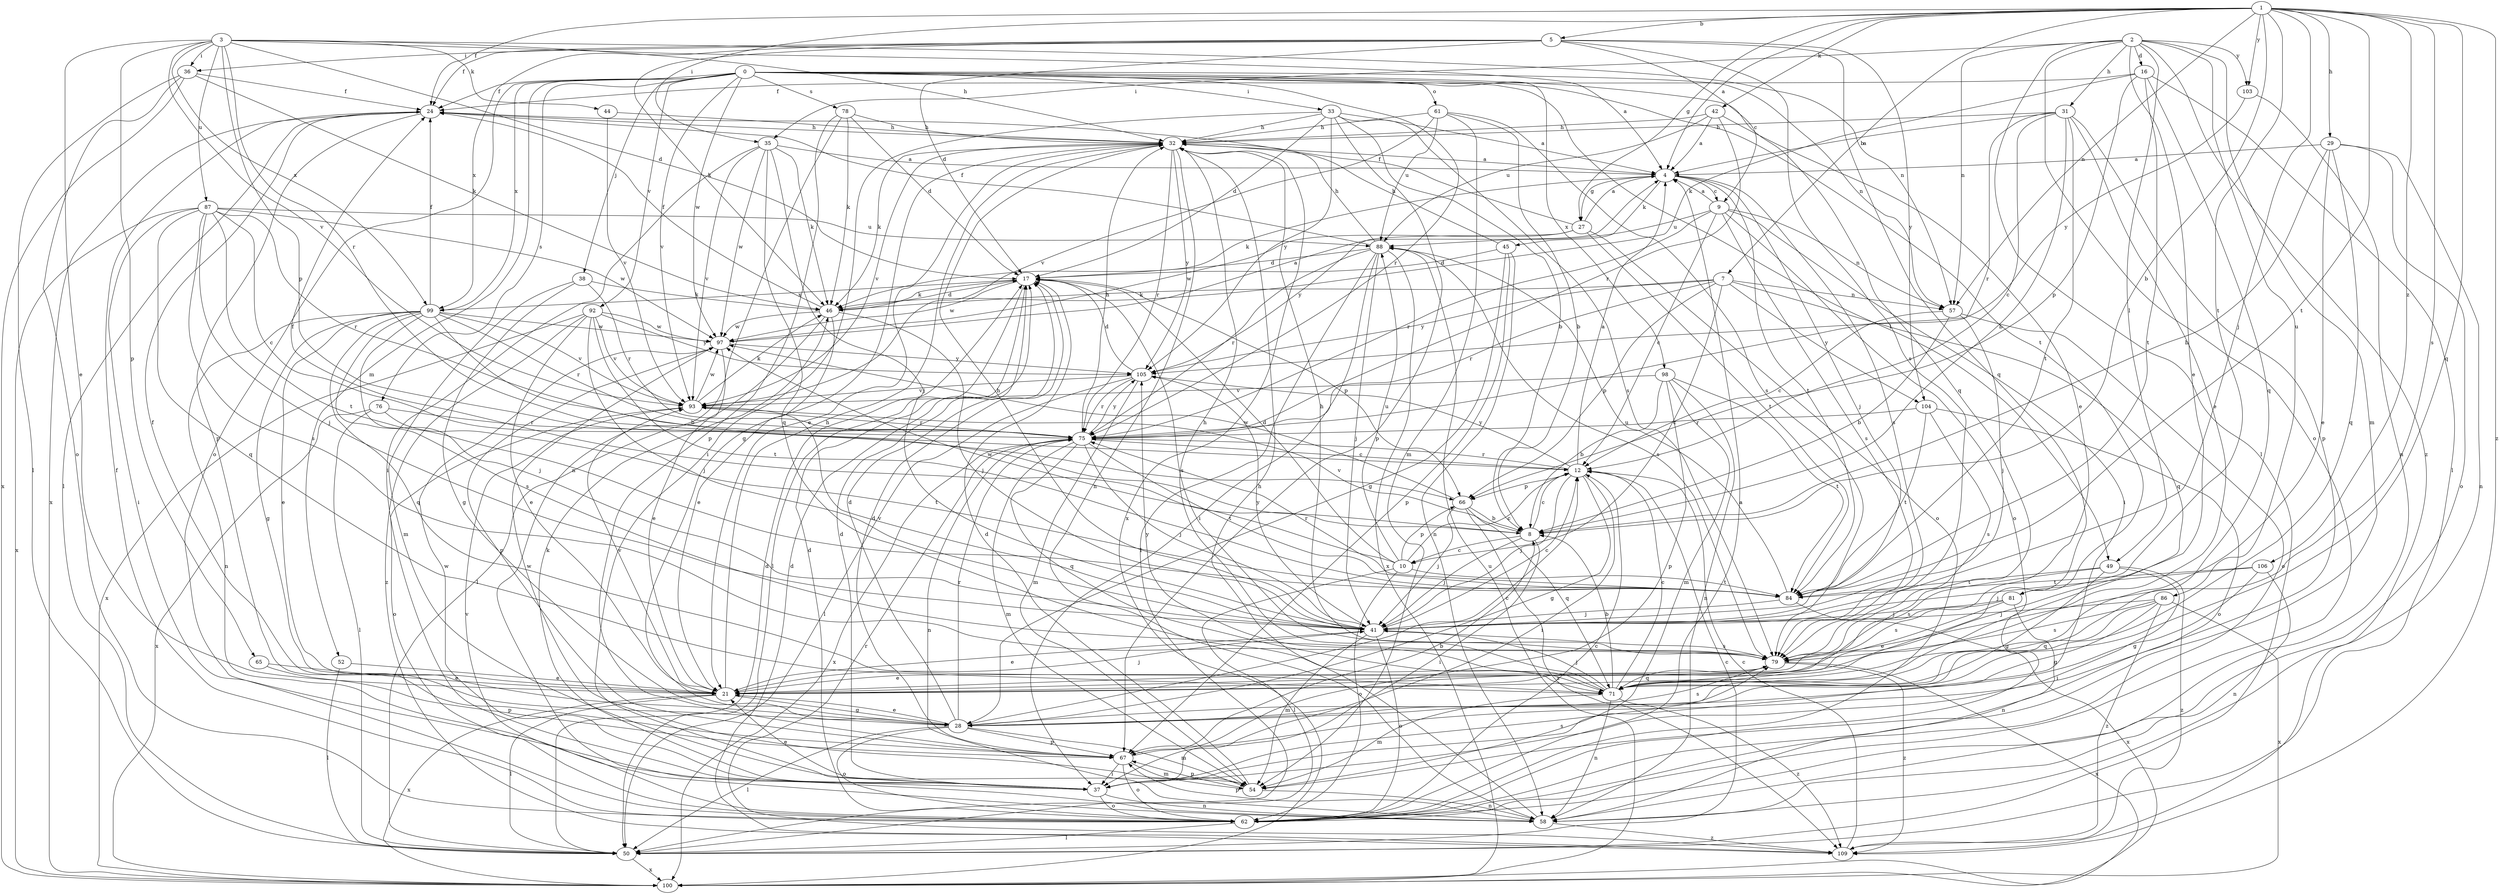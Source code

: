 strict digraph  {
0;
1;
2;
3;
4;
5;
7;
8;
9;
10;
12;
16;
17;
21;
24;
27;
28;
29;
31;
32;
33;
35;
36;
37;
38;
41;
42;
44;
45;
46;
49;
50;
52;
54;
57;
58;
61;
62;
65;
66;
67;
71;
75;
76;
78;
79;
81;
84;
86;
87;
88;
92;
93;
97;
98;
99;
100;
103;
104;
105;
106;
109;
0 -> 24  [label=f];
0 -> 33  [label=i];
0 -> 38  [label=j];
0 -> 49  [label=l];
0 -> 52  [label=m];
0 -> 57  [label=n];
0 -> 61  [label=o];
0 -> 62  [label=o];
0 -> 71  [label=q];
0 -> 75  [label=r];
0 -> 76  [label=s];
0 -> 78  [label=s];
0 -> 81  [label=t];
0 -> 92  [label=v];
0 -> 93  [label=v];
0 -> 97  [label=w];
0 -> 98  [label=x];
0 -> 99  [label=x];
1 -> 4  [label=a];
1 -> 5  [label=b];
1 -> 7  [label=b];
1 -> 8  [label=b];
1 -> 24  [label=f];
1 -> 27  [label=g];
1 -> 29  [label=h];
1 -> 35  [label=i];
1 -> 41  [label=j];
1 -> 42  [label=k];
1 -> 57  [label=n];
1 -> 71  [label=q];
1 -> 79  [label=s];
1 -> 81  [label=t];
1 -> 84  [label=t];
1 -> 103  [label=y];
1 -> 106  [label=z];
1 -> 109  [label=z];
2 -> 16  [label=d];
2 -> 21  [label=e];
2 -> 31  [label=h];
2 -> 35  [label=i];
2 -> 49  [label=l];
2 -> 50  [label=l];
2 -> 54  [label=m];
2 -> 57  [label=n];
2 -> 62  [label=o];
2 -> 86  [label=u];
2 -> 103  [label=y];
2 -> 109  [label=z];
3 -> 4  [label=a];
3 -> 17  [label=d];
3 -> 21  [label=e];
3 -> 32  [label=h];
3 -> 36  [label=i];
3 -> 44  [label=k];
3 -> 57  [label=n];
3 -> 65  [label=p];
3 -> 66  [label=p];
3 -> 75  [label=r];
3 -> 87  [label=u];
3 -> 93  [label=v];
3 -> 99  [label=x];
4 -> 9  [label=c];
4 -> 27  [label=g];
4 -> 41  [label=j];
4 -> 45  [label=k];
4 -> 46  [label=k];
4 -> 79  [label=s];
4 -> 84  [label=t];
5 -> 9  [label=c];
5 -> 17  [label=d];
5 -> 24  [label=f];
5 -> 36  [label=i];
5 -> 46  [label=k];
5 -> 71  [label=q];
5 -> 79  [label=s];
5 -> 99  [label=x];
5 -> 104  [label=y];
7 -> 10  [label=c];
7 -> 46  [label=k];
7 -> 57  [label=n];
7 -> 66  [label=p];
7 -> 71  [label=q];
7 -> 75  [label=r];
7 -> 104  [label=y];
7 -> 105  [label=y];
8 -> 10  [label=c];
8 -> 12  [label=c];
8 -> 24  [label=f];
8 -> 37  [label=i];
8 -> 41  [label=j];
8 -> 93  [label=v];
9 -> 4  [label=a];
9 -> 12  [label=c];
9 -> 37  [label=i];
9 -> 57  [label=n];
9 -> 62  [label=o];
9 -> 75  [label=r];
9 -> 79  [label=s];
9 -> 88  [label=u];
10 -> 12  [label=c];
10 -> 17  [label=d];
10 -> 50  [label=l];
10 -> 62  [label=o];
10 -> 66  [label=p];
10 -> 84  [label=t];
10 -> 88  [label=u];
10 -> 97  [label=w];
12 -> 4  [label=a];
12 -> 28  [label=g];
12 -> 37  [label=i];
12 -> 41  [label=j];
12 -> 66  [label=p];
12 -> 75  [label=r];
12 -> 105  [label=y];
16 -> 24  [label=f];
16 -> 46  [label=k];
16 -> 50  [label=l];
16 -> 66  [label=p];
16 -> 71  [label=q];
16 -> 84  [label=t];
17 -> 46  [label=k];
17 -> 50  [label=l];
17 -> 66  [label=p];
17 -> 79  [label=s];
17 -> 97  [label=w];
17 -> 99  [label=x];
21 -> 28  [label=g];
21 -> 32  [label=h];
21 -> 41  [label=j];
21 -> 50  [label=l];
21 -> 93  [label=v];
21 -> 100  [label=x];
24 -> 32  [label=h];
24 -> 50  [label=l];
24 -> 67  [label=p];
24 -> 100  [label=x];
27 -> 4  [label=a];
27 -> 24  [label=f];
27 -> 62  [label=o];
27 -> 84  [label=t];
27 -> 97  [label=w];
27 -> 105  [label=y];
28 -> 12  [label=c];
28 -> 17  [label=d];
28 -> 21  [label=e];
28 -> 24  [label=f];
28 -> 50  [label=l];
28 -> 54  [label=m];
28 -> 62  [label=o];
28 -> 67  [label=p];
28 -> 75  [label=r];
28 -> 79  [label=s];
29 -> 4  [label=a];
29 -> 8  [label=b];
29 -> 21  [label=e];
29 -> 58  [label=n];
29 -> 62  [label=o];
29 -> 71  [label=q];
31 -> 4  [label=a];
31 -> 8  [label=b];
31 -> 12  [label=c];
31 -> 21  [label=e];
31 -> 32  [label=h];
31 -> 67  [label=p];
31 -> 75  [label=r];
31 -> 84  [label=t];
32 -> 4  [label=a];
32 -> 21  [label=e];
32 -> 28  [label=g];
32 -> 46  [label=k];
32 -> 58  [label=n];
32 -> 75  [label=r];
32 -> 93  [label=v];
32 -> 100  [label=x];
32 -> 105  [label=y];
33 -> 4  [label=a];
33 -> 8  [label=b];
33 -> 17  [label=d];
33 -> 32  [label=h];
33 -> 37  [label=i];
33 -> 67  [label=p];
33 -> 79  [label=s];
33 -> 105  [label=y];
35 -> 4  [label=a];
35 -> 37  [label=i];
35 -> 41  [label=j];
35 -> 46  [label=k];
35 -> 71  [label=q];
35 -> 93  [label=v];
35 -> 97  [label=w];
36 -> 24  [label=f];
36 -> 46  [label=k];
36 -> 50  [label=l];
36 -> 62  [label=o];
36 -> 100  [label=x];
37 -> 17  [label=d];
37 -> 21  [label=e];
37 -> 46  [label=k];
37 -> 58  [label=n];
37 -> 62  [label=o];
37 -> 79  [label=s];
37 -> 97  [label=w];
38 -> 28  [label=g];
38 -> 46  [label=k];
38 -> 54  [label=m];
38 -> 75  [label=r];
41 -> 12  [label=c];
41 -> 21  [label=e];
41 -> 32  [label=h];
41 -> 54  [label=m];
41 -> 62  [label=o];
41 -> 79  [label=s];
41 -> 93  [label=v];
41 -> 105  [label=y];
42 -> 4  [label=a];
42 -> 21  [label=e];
42 -> 32  [label=h];
42 -> 75  [label=r];
42 -> 88  [label=u];
44 -> 32  [label=h];
44 -> 93  [label=v];
45 -> 17  [label=d];
45 -> 28  [label=g];
45 -> 32  [label=h];
45 -> 58  [label=n];
45 -> 67  [label=p];
46 -> 17  [label=d];
46 -> 21  [label=e];
46 -> 24  [label=f];
46 -> 41  [label=j];
46 -> 50  [label=l];
46 -> 97  [label=w];
49 -> 28  [label=g];
49 -> 37  [label=i];
49 -> 79  [label=s];
49 -> 84  [label=t];
49 -> 109  [label=z];
50 -> 12  [label=c];
50 -> 17  [label=d];
50 -> 100  [label=x];
52 -> 21  [label=e];
52 -> 50  [label=l];
54 -> 17  [label=d];
54 -> 58  [label=n];
54 -> 67  [label=p];
54 -> 97  [label=w];
57 -> 8  [label=b];
57 -> 12  [label=c];
57 -> 41  [label=j];
57 -> 62  [label=o];
58 -> 32  [label=h];
58 -> 67  [label=p];
58 -> 109  [label=z];
61 -> 8  [label=b];
61 -> 32  [label=h];
61 -> 54  [label=m];
61 -> 79  [label=s];
61 -> 88  [label=u];
61 -> 93  [label=v];
62 -> 4  [label=a];
62 -> 12  [label=c];
62 -> 17  [label=d];
62 -> 24  [label=f];
62 -> 50  [label=l];
62 -> 93  [label=v];
65 -> 21  [label=e];
65 -> 67  [label=p];
66 -> 8  [label=b];
66 -> 41  [label=j];
66 -> 71  [label=q];
66 -> 97  [label=w];
66 -> 109  [label=z];
67 -> 8  [label=b];
67 -> 17  [label=d];
67 -> 37  [label=i];
67 -> 54  [label=m];
67 -> 62  [label=o];
71 -> 8  [label=b];
71 -> 12  [label=c];
71 -> 32  [label=h];
71 -> 41  [label=j];
71 -> 54  [label=m];
71 -> 58  [label=n];
71 -> 105  [label=y];
71 -> 109  [label=z];
75 -> 12  [label=c];
75 -> 32  [label=h];
75 -> 41  [label=j];
75 -> 54  [label=m];
75 -> 58  [label=n];
75 -> 71  [label=q];
75 -> 84  [label=t];
75 -> 100  [label=x];
75 -> 105  [label=y];
76 -> 50  [label=l];
76 -> 75  [label=r];
76 -> 84  [label=t];
76 -> 100  [label=x];
78 -> 17  [label=d];
78 -> 32  [label=h];
78 -> 46  [label=k];
78 -> 58  [label=n];
78 -> 67  [label=p];
79 -> 21  [label=e];
79 -> 32  [label=h];
79 -> 71  [label=q];
79 -> 100  [label=x];
79 -> 109  [label=z];
81 -> 21  [label=e];
81 -> 41  [label=j];
81 -> 58  [label=n];
81 -> 79  [label=s];
84 -> 41  [label=j];
84 -> 75  [label=r];
84 -> 88  [label=u];
84 -> 100  [label=x];
86 -> 28  [label=g];
86 -> 41  [label=j];
86 -> 71  [label=q];
86 -> 79  [label=s];
86 -> 100  [label=x];
86 -> 109  [label=z];
87 -> 12  [label=c];
87 -> 37  [label=i];
87 -> 41  [label=j];
87 -> 71  [label=q];
87 -> 75  [label=r];
87 -> 79  [label=s];
87 -> 84  [label=t];
87 -> 88  [label=u];
87 -> 97  [label=w];
87 -> 100  [label=x];
88 -> 17  [label=d];
88 -> 24  [label=f];
88 -> 32  [label=h];
88 -> 37  [label=i];
88 -> 41  [label=j];
88 -> 50  [label=l];
88 -> 75  [label=r];
88 -> 79  [label=s];
88 -> 100  [label=x];
92 -> 21  [label=e];
92 -> 41  [label=j];
92 -> 84  [label=t];
92 -> 93  [label=v];
92 -> 97  [label=w];
92 -> 100  [label=x];
92 -> 105  [label=y];
92 -> 109  [label=z];
93 -> 46  [label=k];
93 -> 62  [label=o];
93 -> 75  [label=r];
93 -> 97  [label=w];
97 -> 4  [label=a];
97 -> 21  [label=e];
97 -> 67  [label=p];
97 -> 105  [label=y];
98 -> 8  [label=b];
98 -> 54  [label=m];
98 -> 58  [label=n];
98 -> 67  [label=p];
98 -> 84  [label=t];
98 -> 93  [label=v];
99 -> 8  [label=b];
99 -> 21  [label=e];
99 -> 24  [label=f];
99 -> 28  [label=g];
99 -> 41  [label=j];
99 -> 58  [label=n];
99 -> 71  [label=q];
99 -> 75  [label=r];
99 -> 79  [label=s];
99 -> 93  [label=v];
99 -> 97  [label=w];
100 -> 88  [label=u];
103 -> 58  [label=n];
103 -> 105  [label=y];
104 -> 62  [label=o];
104 -> 75  [label=r];
104 -> 79  [label=s];
104 -> 84  [label=t];
105 -> 17  [label=d];
105 -> 50  [label=l];
105 -> 54  [label=m];
105 -> 75  [label=r];
105 -> 93  [label=v];
106 -> 28  [label=g];
106 -> 41  [label=j];
106 -> 58  [label=n];
106 -> 84  [label=t];
109 -> 12  [label=c];
109 -> 17  [label=d];
109 -> 75  [label=r];
}
